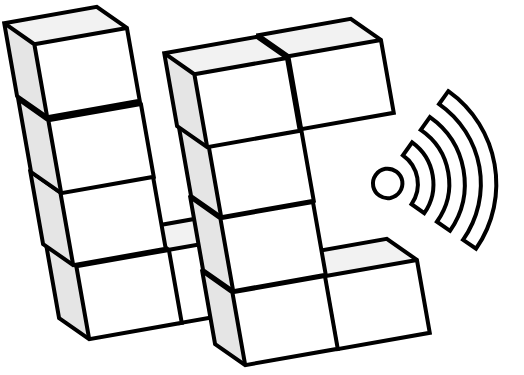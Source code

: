 <mxfile version="21.6.5" type="device">
  <diagram name="Page-1" id="0G1oYMOHJZyfRjhtutIq">
    <mxGraphModel dx="500" dy="296" grid="1" gridSize="10" guides="1" tooltips="1" connect="1" arrows="1" fold="1" page="1" pageScale="1" pageWidth="850" pageHeight="1100" math="0" shadow="0">
      <root>
        <mxCell id="0" />
        <mxCell id="1" parent="0" />
        <mxCell id="12" value="" style="shape=cube;whiteSpace=wrap;html=1;boundedLbl=1;backgroundOutline=1;darkOpacity=0.05;darkOpacity2=0.1;size=13;strokeWidth=2;strokeColor=default;rotation=-10;container=0;" parent="1" vertex="1">
          <mxGeometry x="347.005" y="394.094" width="59" height="50" as="geometry" />
        </mxCell>
        <mxCell id="11" value="" style="shape=cube;whiteSpace=wrap;html=1;boundedLbl=1;backgroundOutline=1;darkOpacity=0.05;darkOpacity2=0.1;size=13;strokeWidth=2;strokeColor=default;rotation=-10;container=0;" parent="1" vertex="1">
          <mxGeometry x="301.995" y="402.004" width="60" height="50" as="geometry" />
        </mxCell>
        <mxCell id="10" value="" style="shape=cube;whiteSpace=wrap;html=1;boundedLbl=1;backgroundOutline=1;darkOpacity=0.05;darkOpacity2=0.1;size=13;strokeWidth=2;strokeColor=default;rotation=-10;container=0;" parent="1" vertex="1">
          <mxGeometry x="293.995" y="365.004" width="60" height="50" as="geometry" />
        </mxCell>
        <mxCell id="9" value="" style="shape=cube;whiteSpace=wrap;html=1;boundedLbl=1;backgroundOutline=1;darkOpacity=0.05;darkOpacity2=0.1;size=13;strokeWidth=2;strokeColor=default;rotation=-10;container=0;" parent="1" vertex="1">
          <mxGeometry x="287.995" y="329.004" width="60" height="50" as="geometry" />
        </mxCell>
        <mxCell id="6" value="" style="shape=cube;whiteSpace=wrap;html=1;boundedLbl=1;backgroundOutline=1;darkOpacity=0.05;darkOpacity2=0.1;size=13;strokeWidth=2;strokeColor=default;rotation=-10;container=0;" parent="1" vertex="1">
          <mxGeometry x="280.995" y="291.004" width="60" height="50" as="geometry" />
        </mxCell>
        <mxCell id="dPvSl-fLuJKZtYe6wwME-30" value="" style="shape=cube;whiteSpace=wrap;html=1;boundedLbl=1;backgroundOutline=1;darkOpacity=0.05;darkOpacity2=0.1;size=13;strokeWidth=2;strokeColor=default;rotation=-10;container=0;" parent="1" vertex="1">
          <mxGeometry x="426" y="407" width="60" height="50" as="geometry" />
        </mxCell>
        <mxCell id="dPvSl-fLuJKZtYe6wwME-29" value="" style="shape=cube;whiteSpace=wrap;html=1;boundedLbl=1;backgroundOutline=1;darkOpacity=0.05;darkOpacity2=0.1;size=13;strokeWidth=2;strokeColor=default;rotation=-10;container=0;" parent="1" vertex="1">
          <mxGeometry x="408" y="297" width="60" height="50" as="geometry" />
        </mxCell>
        <mxCell id="dPvSl-fLuJKZtYe6wwME-1" value="" style="shape=cube;whiteSpace=wrap;html=1;boundedLbl=1;backgroundOutline=1;darkOpacity=0.05;darkOpacity2=0.1;size=13;strokeWidth=2;strokeColor=default;rotation=-10;container=0;" parent="1" vertex="1">
          <mxGeometry x="380" y="415" width="60" height="50" as="geometry" />
        </mxCell>
        <mxCell id="dPvSl-fLuJKZtYe6wwME-2" value="" style="shape=cube;whiteSpace=wrap;html=1;boundedLbl=1;backgroundOutline=1;darkOpacity=0.05;darkOpacity2=0.1;size=13;strokeWidth=2;strokeColor=default;rotation=-10;container=0;" parent="1" vertex="1">
          <mxGeometry x="374" y="378" width="60" height="50" as="geometry" />
        </mxCell>
        <mxCell id="dPvSl-fLuJKZtYe6wwME-3" value="" style="shape=cube;whiteSpace=wrap;html=1;boundedLbl=1;backgroundOutline=1;darkOpacity=0.05;darkOpacity2=0.1;size=13;strokeWidth=2;strokeColor=default;rotation=-10;container=0;" parent="1" vertex="1">
          <mxGeometry x="368" y="341" width="60" height="50" as="geometry" />
        </mxCell>
        <mxCell id="dPvSl-fLuJKZtYe6wwME-4" value="" style="shape=cube;whiteSpace=wrap;html=1;boundedLbl=1;backgroundOutline=1;darkOpacity=0.05;darkOpacity2=0.1;size=13;strokeWidth=2;strokeColor=default;rotation=-10;container=0;" parent="1" vertex="1">
          <mxGeometry x="361" y="306" width="60" height="50" as="geometry" />
        </mxCell>
        <mxCell id="dPvSl-fLuJKZtYe6wwME-51" value="" style="sketch=0;aspect=fixed;pointerEvents=1;shadow=0;dashed=0;html=1;labelPosition=center;verticalLabelPosition=bottom;verticalAlign=top;align=center;shape=mxgraph.mscae.enterprise.wireless_connection;strokeWidth=2;strokeColor=default;rotation=-10;container=0;" parent="1" vertex="1">
          <mxGeometry x="461" y="332" width="67.2" height="80" as="geometry" />
        </mxCell>
      </root>
    </mxGraphModel>
  </diagram>
</mxfile>
